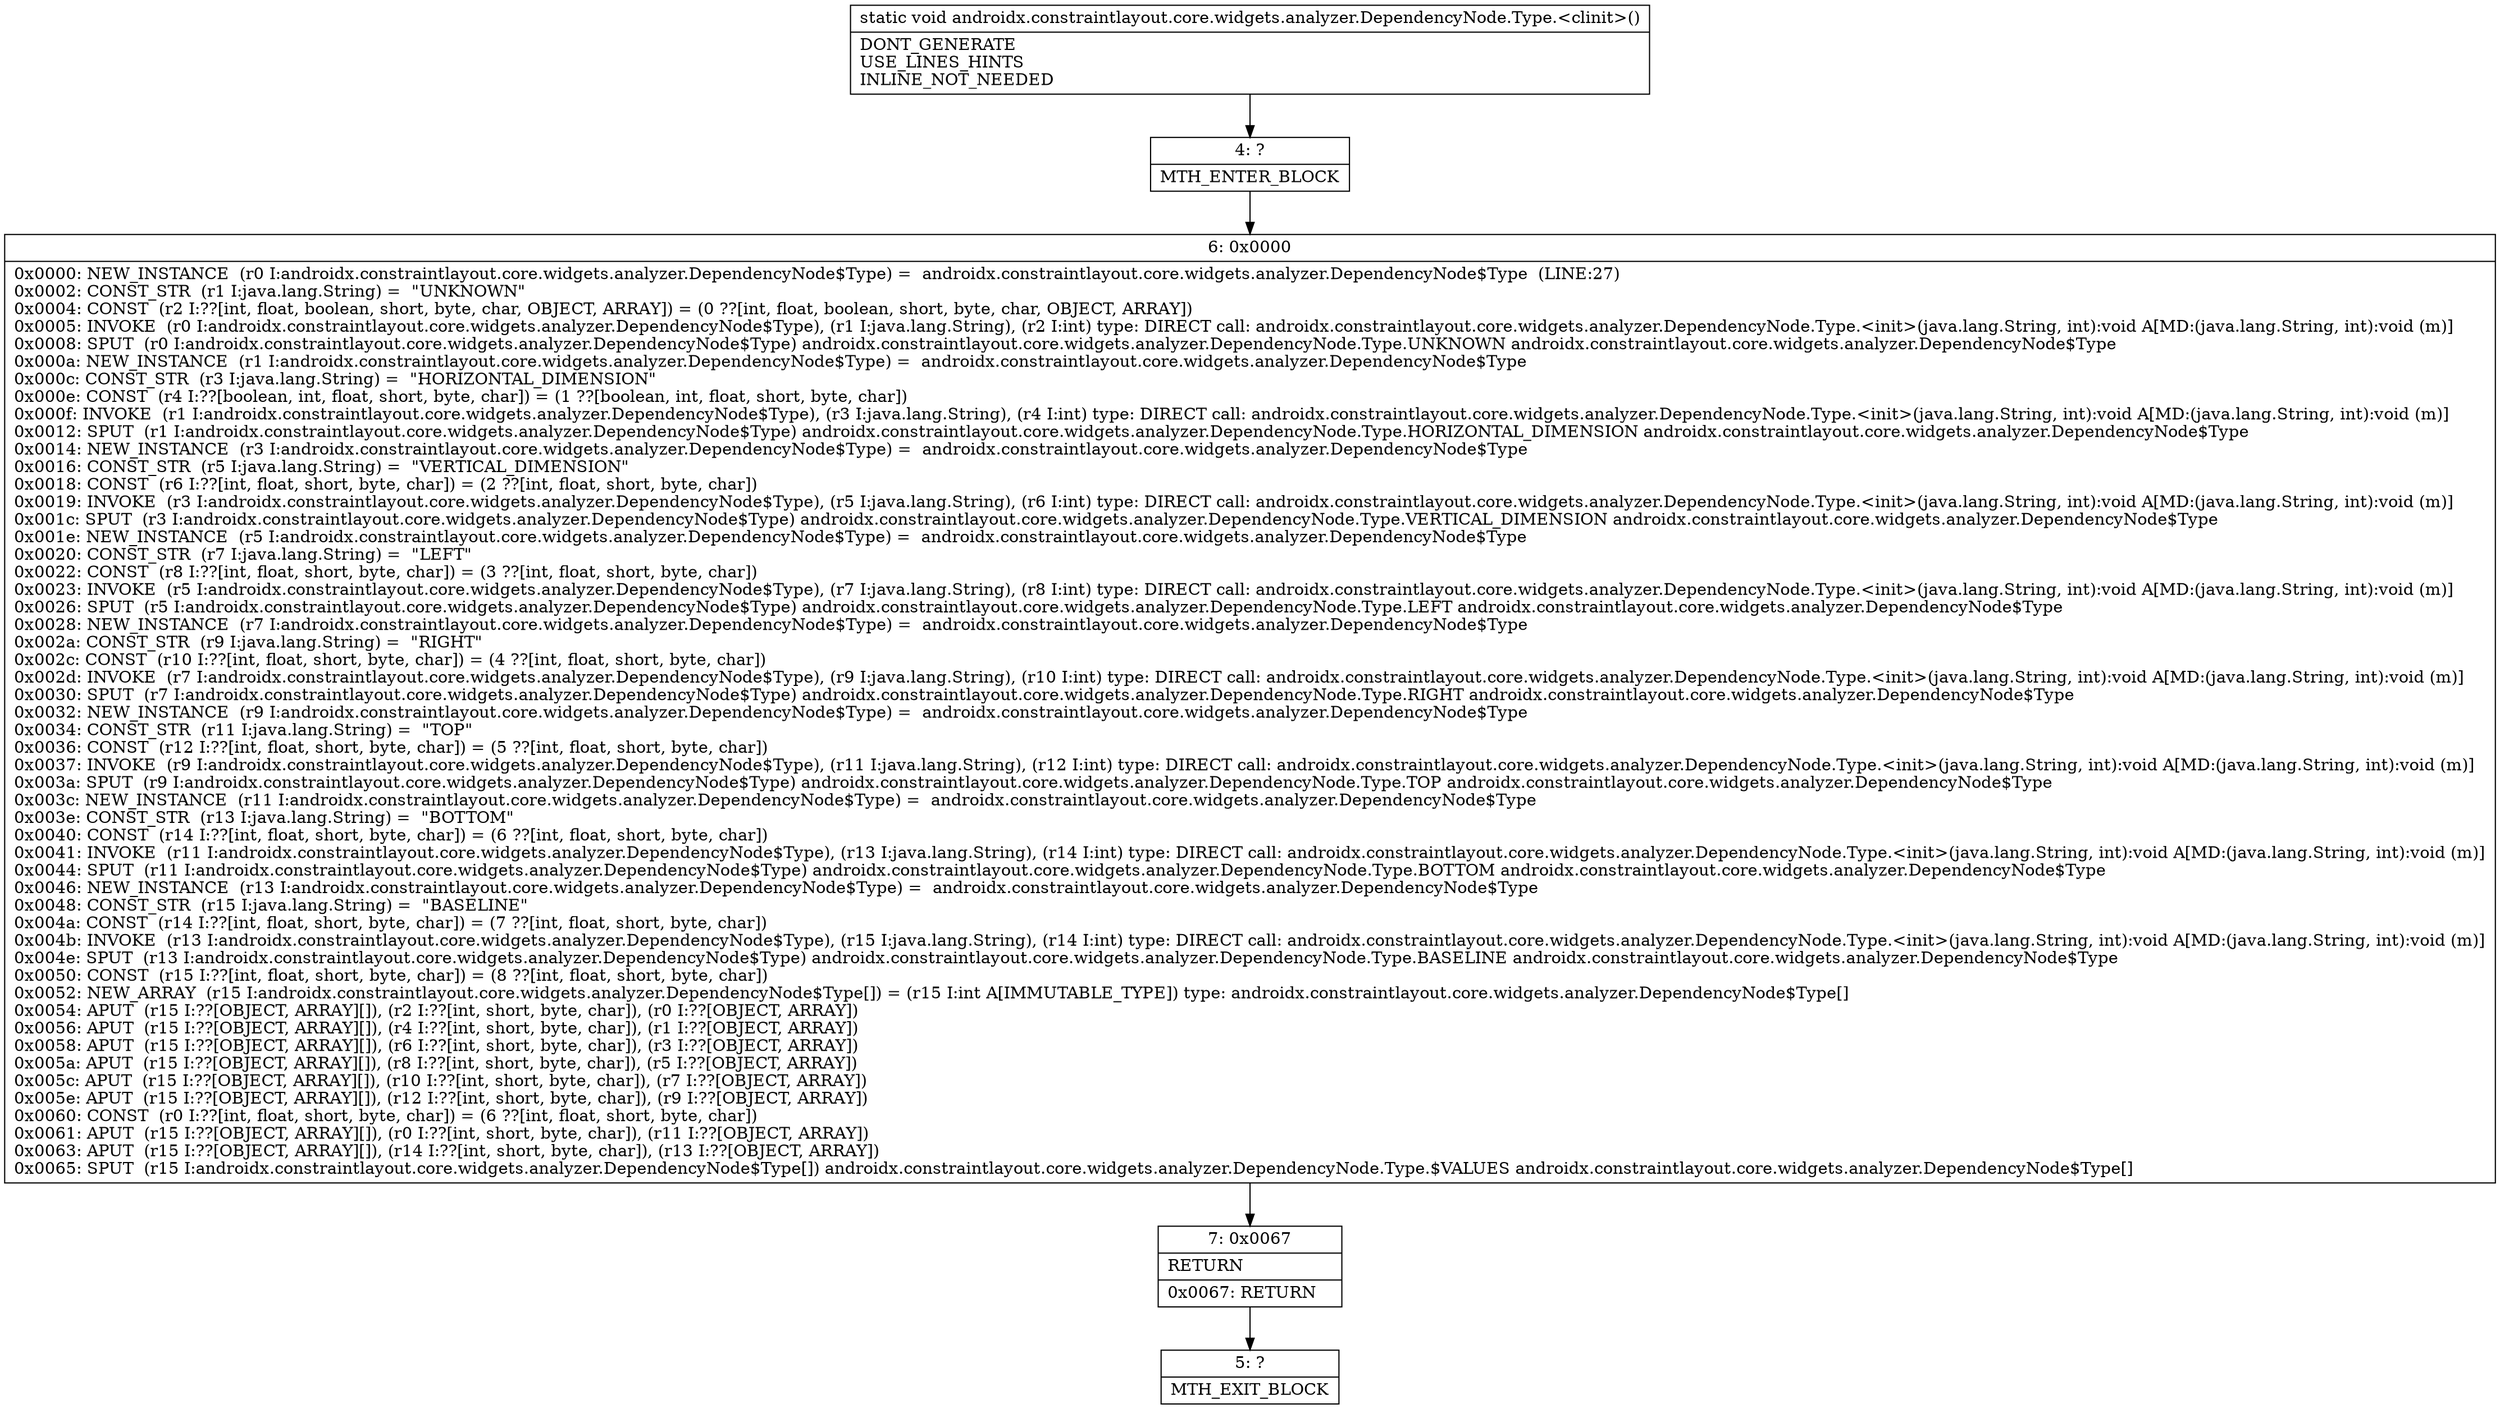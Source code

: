 digraph "CFG forandroidx.constraintlayout.core.widgets.analyzer.DependencyNode.Type.\<clinit\>()V" {
Node_4 [shape=record,label="{4\:\ ?|MTH_ENTER_BLOCK\l}"];
Node_6 [shape=record,label="{6\:\ 0x0000|0x0000: NEW_INSTANCE  (r0 I:androidx.constraintlayout.core.widgets.analyzer.DependencyNode$Type) =  androidx.constraintlayout.core.widgets.analyzer.DependencyNode$Type  (LINE:27)\l0x0002: CONST_STR  (r1 I:java.lang.String) =  \"UNKNOWN\" \l0x0004: CONST  (r2 I:??[int, float, boolean, short, byte, char, OBJECT, ARRAY]) = (0 ??[int, float, boolean, short, byte, char, OBJECT, ARRAY]) \l0x0005: INVOKE  (r0 I:androidx.constraintlayout.core.widgets.analyzer.DependencyNode$Type), (r1 I:java.lang.String), (r2 I:int) type: DIRECT call: androidx.constraintlayout.core.widgets.analyzer.DependencyNode.Type.\<init\>(java.lang.String, int):void A[MD:(java.lang.String, int):void (m)]\l0x0008: SPUT  (r0 I:androidx.constraintlayout.core.widgets.analyzer.DependencyNode$Type) androidx.constraintlayout.core.widgets.analyzer.DependencyNode.Type.UNKNOWN androidx.constraintlayout.core.widgets.analyzer.DependencyNode$Type \l0x000a: NEW_INSTANCE  (r1 I:androidx.constraintlayout.core.widgets.analyzer.DependencyNode$Type) =  androidx.constraintlayout.core.widgets.analyzer.DependencyNode$Type \l0x000c: CONST_STR  (r3 I:java.lang.String) =  \"HORIZONTAL_DIMENSION\" \l0x000e: CONST  (r4 I:??[boolean, int, float, short, byte, char]) = (1 ??[boolean, int, float, short, byte, char]) \l0x000f: INVOKE  (r1 I:androidx.constraintlayout.core.widgets.analyzer.DependencyNode$Type), (r3 I:java.lang.String), (r4 I:int) type: DIRECT call: androidx.constraintlayout.core.widgets.analyzer.DependencyNode.Type.\<init\>(java.lang.String, int):void A[MD:(java.lang.String, int):void (m)]\l0x0012: SPUT  (r1 I:androidx.constraintlayout.core.widgets.analyzer.DependencyNode$Type) androidx.constraintlayout.core.widgets.analyzer.DependencyNode.Type.HORIZONTAL_DIMENSION androidx.constraintlayout.core.widgets.analyzer.DependencyNode$Type \l0x0014: NEW_INSTANCE  (r3 I:androidx.constraintlayout.core.widgets.analyzer.DependencyNode$Type) =  androidx.constraintlayout.core.widgets.analyzer.DependencyNode$Type \l0x0016: CONST_STR  (r5 I:java.lang.String) =  \"VERTICAL_DIMENSION\" \l0x0018: CONST  (r6 I:??[int, float, short, byte, char]) = (2 ??[int, float, short, byte, char]) \l0x0019: INVOKE  (r3 I:androidx.constraintlayout.core.widgets.analyzer.DependencyNode$Type), (r5 I:java.lang.String), (r6 I:int) type: DIRECT call: androidx.constraintlayout.core.widgets.analyzer.DependencyNode.Type.\<init\>(java.lang.String, int):void A[MD:(java.lang.String, int):void (m)]\l0x001c: SPUT  (r3 I:androidx.constraintlayout.core.widgets.analyzer.DependencyNode$Type) androidx.constraintlayout.core.widgets.analyzer.DependencyNode.Type.VERTICAL_DIMENSION androidx.constraintlayout.core.widgets.analyzer.DependencyNode$Type \l0x001e: NEW_INSTANCE  (r5 I:androidx.constraintlayout.core.widgets.analyzer.DependencyNode$Type) =  androidx.constraintlayout.core.widgets.analyzer.DependencyNode$Type \l0x0020: CONST_STR  (r7 I:java.lang.String) =  \"LEFT\" \l0x0022: CONST  (r8 I:??[int, float, short, byte, char]) = (3 ??[int, float, short, byte, char]) \l0x0023: INVOKE  (r5 I:androidx.constraintlayout.core.widgets.analyzer.DependencyNode$Type), (r7 I:java.lang.String), (r8 I:int) type: DIRECT call: androidx.constraintlayout.core.widgets.analyzer.DependencyNode.Type.\<init\>(java.lang.String, int):void A[MD:(java.lang.String, int):void (m)]\l0x0026: SPUT  (r5 I:androidx.constraintlayout.core.widgets.analyzer.DependencyNode$Type) androidx.constraintlayout.core.widgets.analyzer.DependencyNode.Type.LEFT androidx.constraintlayout.core.widgets.analyzer.DependencyNode$Type \l0x0028: NEW_INSTANCE  (r7 I:androidx.constraintlayout.core.widgets.analyzer.DependencyNode$Type) =  androidx.constraintlayout.core.widgets.analyzer.DependencyNode$Type \l0x002a: CONST_STR  (r9 I:java.lang.String) =  \"RIGHT\" \l0x002c: CONST  (r10 I:??[int, float, short, byte, char]) = (4 ??[int, float, short, byte, char]) \l0x002d: INVOKE  (r7 I:androidx.constraintlayout.core.widgets.analyzer.DependencyNode$Type), (r9 I:java.lang.String), (r10 I:int) type: DIRECT call: androidx.constraintlayout.core.widgets.analyzer.DependencyNode.Type.\<init\>(java.lang.String, int):void A[MD:(java.lang.String, int):void (m)]\l0x0030: SPUT  (r7 I:androidx.constraintlayout.core.widgets.analyzer.DependencyNode$Type) androidx.constraintlayout.core.widgets.analyzer.DependencyNode.Type.RIGHT androidx.constraintlayout.core.widgets.analyzer.DependencyNode$Type \l0x0032: NEW_INSTANCE  (r9 I:androidx.constraintlayout.core.widgets.analyzer.DependencyNode$Type) =  androidx.constraintlayout.core.widgets.analyzer.DependencyNode$Type \l0x0034: CONST_STR  (r11 I:java.lang.String) =  \"TOP\" \l0x0036: CONST  (r12 I:??[int, float, short, byte, char]) = (5 ??[int, float, short, byte, char]) \l0x0037: INVOKE  (r9 I:androidx.constraintlayout.core.widgets.analyzer.DependencyNode$Type), (r11 I:java.lang.String), (r12 I:int) type: DIRECT call: androidx.constraintlayout.core.widgets.analyzer.DependencyNode.Type.\<init\>(java.lang.String, int):void A[MD:(java.lang.String, int):void (m)]\l0x003a: SPUT  (r9 I:androidx.constraintlayout.core.widgets.analyzer.DependencyNode$Type) androidx.constraintlayout.core.widgets.analyzer.DependencyNode.Type.TOP androidx.constraintlayout.core.widgets.analyzer.DependencyNode$Type \l0x003c: NEW_INSTANCE  (r11 I:androidx.constraintlayout.core.widgets.analyzer.DependencyNode$Type) =  androidx.constraintlayout.core.widgets.analyzer.DependencyNode$Type \l0x003e: CONST_STR  (r13 I:java.lang.String) =  \"BOTTOM\" \l0x0040: CONST  (r14 I:??[int, float, short, byte, char]) = (6 ??[int, float, short, byte, char]) \l0x0041: INVOKE  (r11 I:androidx.constraintlayout.core.widgets.analyzer.DependencyNode$Type), (r13 I:java.lang.String), (r14 I:int) type: DIRECT call: androidx.constraintlayout.core.widgets.analyzer.DependencyNode.Type.\<init\>(java.lang.String, int):void A[MD:(java.lang.String, int):void (m)]\l0x0044: SPUT  (r11 I:androidx.constraintlayout.core.widgets.analyzer.DependencyNode$Type) androidx.constraintlayout.core.widgets.analyzer.DependencyNode.Type.BOTTOM androidx.constraintlayout.core.widgets.analyzer.DependencyNode$Type \l0x0046: NEW_INSTANCE  (r13 I:androidx.constraintlayout.core.widgets.analyzer.DependencyNode$Type) =  androidx.constraintlayout.core.widgets.analyzer.DependencyNode$Type \l0x0048: CONST_STR  (r15 I:java.lang.String) =  \"BASELINE\" \l0x004a: CONST  (r14 I:??[int, float, short, byte, char]) = (7 ??[int, float, short, byte, char]) \l0x004b: INVOKE  (r13 I:androidx.constraintlayout.core.widgets.analyzer.DependencyNode$Type), (r15 I:java.lang.String), (r14 I:int) type: DIRECT call: androidx.constraintlayout.core.widgets.analyzer.DependencyNode.Type.\<init\>(java.lang.String, int):void A[MD:(java.lang.String, int):void (m)]\l0x004e: SPUT  (r13 I:androidx.constraintlayout.core.widgets.analyzer.DependencyNode$Type) androidx.constraintlayout.core.widgets.analyzer.DependencyNode.Type.BASELINE androidx.constraintlayout.core.widgets.analyzer.DependencyNode$Type \l0x0050: CONST  (r15 I:??[int, float, short, byte, char]) = (8 ??[int, float, short, byte, char]) \l0x0052: NEW_ARRAY  (r15 I:androidx.constraintlayout.core.widgets.analyzer.DependencyNode$Type[]) = (r15 I:int A[IMMUTABLE_TYPE]) type: androidx.constraintlayout.core.widgets.analyzer.DependencyNode$Type[] \l0x0054: APUT  (r15 I:??[OBJECT, ARRAY][]), (r2 I:??[int, short, byte, char]), (r0 I:??[OBJECT, ARRAY]) \l0x0056: APUT  (r15 I:??[OBJECT, ARRAY][]), (r4 I:??[int, short, byte, char]), (r1 I:??[OBJECT, ARRAY]) \l0x0058: APUT  (r15 I:??[OBJECT, ARRAY][]), (r6 I:??[int, short, byte, char]), (r3 I:??[OBJECT, ARRAY]) \l0x005a: APUT  (r15 I:??[OBJECT, ARRAY][]), (r8 I:??[int, short, byte, char]), (r5 I:??[OBJECT, ARRAY]) \l0x005c: APUT  (r15 I:??[OBJECT, ARRAY][]), (r10 I:??[int, short, byte, char]), (r7 I:??[OBJECT, ARRAY]) \l0x005e: APUT  (r15 I:??[OBJECT, ARRAY][]), (r12 I:??[int, short, byte, char]), (r9 I:??[OBJECT, ARRAY]) \l0x0060: CONST  (r0 I:??[int, float, short, byte, char]) = (6 ??[int, float, short, byte, char]) \l0x0061: APUT  (r15 I:??[OBJECT, ARRAY][]), (r0 I:??[int, short, byte, char]), (r11 I:??[OBJECT, ARRAY]) \l0x0063: APUT  (r15 I:??[OBJECT, ARRAY][]), (r14 I:??[int, short, byte, char]), (r13 I:??[OBJECT, ARRAY]) \l0x0065: SPUT  (r15 I:androidx.constraintlayout.core.widgets.analyzer.DependencyNode$Type[]) androidx.constraintlayout.core.widgets.analyzer.DependencyNode.Type.$VALUES androidx.constraintlayout.core.widgets.analyzer.DependencyNode$Type[] \l}"];
Node_7 [shape=record,label="{7\:\ 0x0067|RETURN\l|0x0067: RETURN   \l}"];
Node_5 [shape=record,label="{5\:\ ?|MTH_EXIT_BLOCK\l}"];
MethodNode[shape=record,label="{static void androidx.constraintlayout.core.widgets.analyzer.DependencyNode.Type.\<clinit\>()  | DONT_GENERATE\lUSE_LINES_HINTS\lINLINE_NOT_NEEDED\l}"];
MethodNode -> Node_4;Node_4 -> Node_6;
Node_6 -> Node_7;
Node_7 -> Node_5;
}

